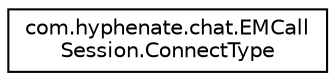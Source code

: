 digraph "类继承关系图"
{
  edge [fontname="Helvetica",fontsize="10",labelfontname="Helvetica",labelfontsize="10"];
  node [fontname="Helvetica",fontsize="10",shape=record];
  rankdir="LR";
  Node1 [label="com.hyphenate.chat.EMCall\lSession.ConnectType",height=0.2,width=0.4,color="black", fillcolor="white", style="filled",URL="$enumcom_1_1hyphenate_1_1chat_1_1EMCallSession_1_1ConnectType.html"];
}
